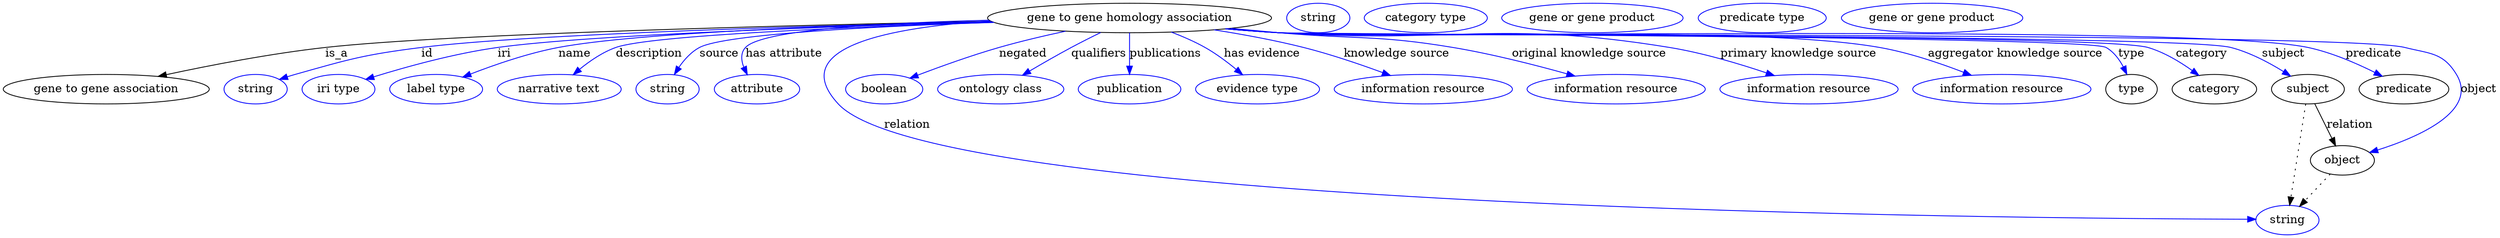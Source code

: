 digraph {
	graph [bb="0,0,3036.4,283"];
	node [label="\N"];
	"gene to gene homology association"	[height=0.5,
		label="gene to gene homology association",
		pos="1370.4,265",
		width=4.8024];
	"gene to gene association"	[height=0.5,
		pos="125.44,178",
		width=3.4844];
	"gene to gene homology association" -> "gene to gene association"	[label=is_a,
		lp="406.44,221.5",
		pos="e,188.7,193.61 1201.7,261 964.43,256.27 544.1,245.82 392.44,229 326.39,221.67 252.15,207.26 198.75,195.79"];
	id	[color=blue,
		height=0.5,
		label=string,
		pos="307.44,178",
		width=1.0652];
	"gene to gene homology association" -> id	[color=blue,
		label=id,
		lp="516.44,221.5",
		pos="e,336.44,189.95 1202.7,260.58 990.93,255.67 638.75,245.36 509.44,229 439.99,220.21 422.79,215.06 355.44,196 352.33,195.12 349.14,\
194.15 345.94,193.12",
		style=solid];
	iri	[color=blue,
		height=0.5,
		label="iri type",
		pos="408.44,178",
		width=1.2277];
	"gene to gene homology association" -> iri	[color=blue,
		label=iri,
		lp="610.44,221.5",
		pos="e,441.62,190.04 1204.2,260.01 1014,254.81 714.32,244.51 602.44,229 549.62,221.68 490.5,205.2 451.55,193.15",
		style=solid];
	name	[color=blue,
		height=0.5,
		label="label type",
		pos="527.44,178",
		width=1.5707];
	"gene to gene homology association" -> name	[color=blue,
		label=name,
		lp="696.44,221.5",
		pos="e,559.89,192.77 1202,260.78 1029.5,256.53 773.34,247.34 676.44,229 639.35,221.98 598.82,207.94 569.42,196.52",
		style=solid];
	description	[color=blue,
		height=0.5,
		label="narrative text",
		pos="677.44,178",
		width=2.0943];
	"gene to gene homology association" -> description	[color=blue,
		label=description,
		lp="786.94,221.5",
		pos="e,694.53,195.73 1205.6,259.55 1035.3,254.18 788.58,243.98 746.44,229 730.36,223.28 714.76,212.56 702.47,202.51",
		style=solid];
	source	[color=blue,
		height=0.5,
		label=string,
		pos="809.44,178",
		width=1.0652];
	"gene to gene homology association" -> source	[color=blue,
		label=source,
		lp="871.44,221.5",
		pos="e,817.5,196.04 1205,259.76 1063.7,255.02 878.49,245.72 847.44,229 837.25,223.52 828.98,213.99 822.79,204.71",
		style=solid];
	"has attribute"	[color=blue,
		height=0.5,
		label=attribute,
		pos="917.44,178",
		width=1.4443];
	"gene to gene homology association" -> "has attribute"	[color=blue,
		label="has attribute",
		lp="950.44,221.5",
		pos="e,905.6,195.74 1199.3,262.27 1074.5,259.18 923.74,250.88 903.44,229 897.38,222.47 898.08,213.53 901.23,205.02",
		style=solid];
	relation	[color=blue,
		height=0.5,
		label=string,
		pos="2781.4,18",
		width=1.0652];
	"gene to gene homology association" -> relation	[color=blue,
		label=relation,
		lp="1100.4,134.5",
		pos="e,2743,19.027 1201.2,261.34 1081.1,253.65 951.96,229.83 1016.4,160 1136.1,30.384 2460.4,19.847 2732.7,19.054",
		style=solid];
	negated	[color=blue,
		height=0.5,
		label=boolean,
		pos="1072.4,178",
		width=1.2999];
	"gene to gene homology association" -> negated	[color=blue,
		label=negated,
		lp="1240.4,221.5",
		pos="e,1103.5,191.48 1292.3,248.89 1266.4,243.33 1237.5,236.52 1211.4,229 1177.9,219.31 1140.6,205.77 1113.2,195.22",
		style=solid];
	qualifiers	[color=blue,
		height=0.5,
		label="ontology class",
		pos="1213.4,178",
		width=2.1304];
	"gene to gene homology association" -> qualifiers	[color=blue,
		label=qualifiers,
		lp="1332.9,221.5",
		pos="e,1239.9,195.02 1335.2,247.2 1323.7,241.58 1310.9,235.17 1299.4,229 1282.5,219.92 1264.1,209.3 1248.6,200.19",
		style=solid];
	publications	[color=blue,
		height=0.5,
		label=publication,
		pos="1370.4,178",
		width=1.7332];
	"gene to gene homology association" -> publications	[color=blue,
		label=publications,
		lp="1414.4,221.5",
		pos="e,1370.4,196.18 1370.4,246.8 1370.4,235.16 1370.4,219.55 1370.4,206.24",
		style=solid];
	"has evidence"	[color=blue,
		height=0.5,
		label="evidence type",
		pos="1526.4,178",
		width=2.0943];
	"gene to gene homology association" -> "has evidence"	[color=blue,
		label="has evidence",
		lp="1531.9,221.5",
		pos="e,1508.2,195.69 1421.3,247.74 1435.1,242.54 1449.6,236.22 1462.4,229 1475.8,221.48 1489.3,211.34 1500.5,202.15",
		style=solid];
	"knowledge source"	[color=blue,
		height=0.5,
		label="information resource",
		pos="1728.4,178",
		width=3.015];
	"gene to gene homology association" -> "knowledge source"	[color=blue,
		label="knowledge source",
		lp="1695.9,221.5",
		pos="e,1688.4,194.73 1473.6,250.5 1508.4,245.01 1547.4,237.84 1582.4,229 1615.1,220.77 1650.9,208.57 1678.8,198.28",
		style=solid];
	"original knowledge source"	[color=blue,
		height=0.5,
		label="information resource",
		pos="1963.4,178",
		width=3.015];
	"gene to gene homology association" -> "original knowledge source"	[color=blue,
		label="original knowledge source",
		lp="1930.4,221.5",
		pos="e,1913.2,194.02 1493.8,252.34 1513.4,250.52 1533.5,248.69 1552.4,247 1646.6,238.6 1671.2,244.57 1764.4,229 1811.7,221.1 1864.3,207.69 \
1903.5,196.74",
		style=solid];
	"primary knowledge source"	[color=blue,
		height=0.5,
		label="information resource",
		pos="2198.4,178",
		width=3.015];
	"gene to gene homology association" -> "primary knowledge source"	[color=blue,
		label="primary knowledge source",
		lp="2185.4,221.5",
		pos="e,2156.2,194.63 1489.8,251.9 1510.7,250.06 1532.2,248.33 1552.4,247 1763.7,233.15 1819.5,263.13 2028.4,229 2068.9,222.39 2113.4,\
209.1 2146.6,197.88",
		style=solid];
	"aggregator knowledge source"	[color=blue,
		height=0.5,
		label="information resource",
		pos="2433.4,178",
		width=3.015];
	"gene to gene homology association" -> "aggregator knowledge source"	[color=blue,
		label="aggregator knowledge source",
		lp="2449.9,221.5",
		pos="e,2396.3,194.94 1488.3,251.8 1509.6,249.93 1531.7,248.22 1552.4,247 1714.9,237.43 2124.2,257.2 2284.4,229 2319.7,222.8 2357.9,209.82 \
2386.9,198.65",
		style=solid];
	type	[height=0.5,
		pos="2591.4,178",
		width=0.86659];
	"gene to gene homology association" -> type	[color=blue,
		label=type,
		lp="2591.4,221.5",
		pos="e,2585.8,196.14 1487.8,251.73 1509.3,249.85 1531.5,248.16 1552.4,247 1580.4,245.45 2536.1,242.84 2560.4,229 2569.7,223.76 2576.5,\
214.53 2581.4,205.42",
		style=solid];
	category	[height=0.5,
		pos="2692.4,178",
		width=1.4263];
	"gene to gene homology association" -> category	[color=blue,
		label=category,
		lp="2676.9,221.5",
		pos="e,2673.6,194.76 1487.8,251.71 1509.3,249.84 1531.5,248.15 1552.4,247 1611.2,243.76 2555,245.54 2611.4,229 2630.9,223.29 2650.4,211.54 \
2665.3,200.87",
		style=solid];
	subject	[height=0.5,
		pos="2806.4,178",
		width=1.2277];
	"gene to gene homology association" -> subject	[color=blue,
		label=subject,
		lp="2776.4,221.5",
		pos="e,2785.2,194.06 1487.3,251.73 1509,249.84 1531.4,248.15 1552.4,247 1616.8,243.5 2650,245.08 2712.4,229 2735.3,223.11 2758.8,210.65 \
2776.5,199.64",
		style=solid];
	predicate	[height=0.5,
		pos="2923.4,178",
		width=1.5165];
	"gene to gene homology association" -> predicate	[color=blue,
		label=predicate,
		lp="2886.4,221.5",
		pos="e,2897,193.84 1487.3,251.71 1509,249.83 1531.4,248.13 1552.4,247 1691.6,239.51 2670.1,257.93 2806.4,229 2835,222.94 2865.2,209.82 \
2887.8,198.54",
		style=solid];
	object	[height=0.5,
		pos="2848.4,91",
		width=1.0832];
	"gene to gene homology association" -> object	[color=blue,
		label=object,
		lp="3014.4,178",
		pos="e,2881.6,100.67 1487.3,251.69 1509,249.81 1531.4,248.12 1552.4,247 1628.6,242.95 2850.5,247.7 2924.4,229 2955.1,221.25 2971.1,223.04 \
2987.4,196 3014.4,151.4 2941.5,119.59 2891.3,103.65",
		style=solid];
	association_type	[color=blue,
		height=0.5,
		label=string,
		pos="1599.4,265",
		width=1.0652];
	association_category	[color=blue,
		height=0.5,
		label="category type",
		pos="1730.4,265",
		width=2.0762];
	subject -> relation	[pos="e,2784.2,36.188 2803.7,159.79 2799.4,132.48 2790.9,78.994 2785.8,46.38",
		style=dotted];
	subject -> object	[label=relation,
		lp="2857.4,134.5",
		pos="e,2840.2,108.76 2814.7,160.21 2820.7,148.1 2828.9,131.53 2835.7,117.76"];
	"gene to gene homology association_subject"	[color=blue,
		height=0.5,
		label="gene or gene product",
		pos="1933.4,265",
		width=3.0692];
	"gene to gene homology association_predicate"	[color=blue,
		height=0.5,
		label="predicate type",
		pos="2139.4,265",
		width=2.1665];
	object -> relation	[pos="e,2796.3,34.713 2833.6,74.243 2824.6,64.775 2813.1,52.56 2803.2,42.024",
		style=dotted];
	"gene to gene homology association_object"	[color=blue,
		height=0.5,
		label="gene or gene product",
		pos="2345.4,265",
		width=3.0692];
}
